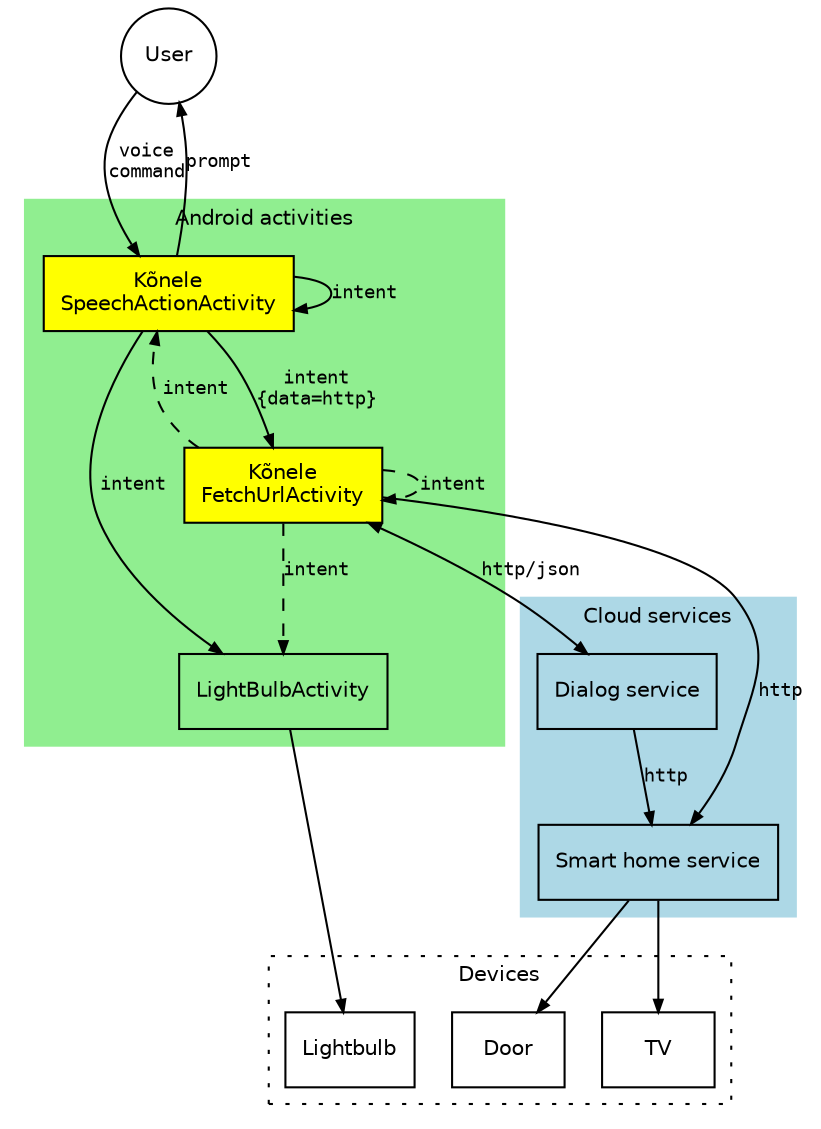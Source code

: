 /**
 * Communicating with devices via Kõnele.
 * @author Kaarel Kaljurand
 * @version 2016-11-19
 */

digraph G {

    graph [style="dotted", fontsize=10 fontname="Helvetica"];
    node [shape="box", fontsize=10 fontname="Helvetica"];
    edge [arrowhead="normal", arrowsize="0.6", fontsize=9, fontname="monospace"];

    user [label="User", shape="circle"];
    k6nele [label="Kõnele\nSpeechActionActivity", tooltip="Maps natural language audio to an Android intent using an external recognition service, possibly followed by its own rewrite rules, and then launches the intent.", style="filled", fillcolor="yellow"];

    subgraph cluster_0 {
        //rankdir="RL";
        label = "Cloud services";
        style = "filled";
        color = "lightblue";
        //service_other [label="..."];
        service_dialog [label="Dialog service", tooltip="Maps a natural language string (in the incoming HTTP query) to some action (performed e.g. via other services). Responds with an Android intent (encoded in JSON)."];
        service_smart_home [label="Smart home service", tooltip="Maps REST queries to commands to actual devices."];
    }

    subgraph cluster_1 {
        label = "Devices";
        device_lightbulb [label="Lightbulb"];
        device_door [label="Door"];
        device_tv [label="TV"];
        //device_other [label="..."];
    }

    subgraph cluster_3 {
        label = "Android activities";
        style = "filled";
        color = "lightgreen";
        k6nele;
        fetch_intent [label="Kõnele\nFetchUrlActivity", tooltip="Fetches JSON from a URL, interprets it as an Android intent and launches it.", style="filled", fillcolor="yellow"];
        app_lightbulb [label="LightBulbActivity", tooltip="Maps Android intent to an action on a concrete device."];
    }

    user -> k6nele [label="voice\ncommand"];
    k6nele -> user [label="prompt"];
    k6nele -> fetch_intent [label="intent\n{data=http}"];
    k6nele -> app_lightbulb [label="intent"];
    k6nele -> k6nele [label="intent"];
    fetch_intent -> service_smart_home [label="http"];
    fetch_intent -> app_lightbulb [label="intent", style="dashed"];
    fetch_intent -> k6nele [label="intent", style="dashed"];
    fetch_intent -> fetch_intent [label="intent", style="dashed"];

    service_dialog -> service_smart_home [label="http"];
    //service_dialog -> service_other [label="http"];

    service_smart_home -> device_tv;
    service_smart_home -> device_door;
    app_lightbulb -> device_lightbulb;

    fetch_intent -> service_dialog [label="http/json", dir="both"];
    //service_dialog -> fetch_intent [label="json"];
}
